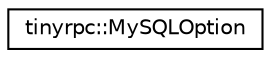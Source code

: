 digraph "类继承关系图"
{
 // LATEX_PDF_SIZE
  edge [fontname="Helvetica",fontsize="10",labelfontname="Helvetica",labelfontsize="10"];
  node [fontname="Helvetica",fontsize="10",shape=record];
  rankdir="LR";
  Node0 [label="tinyrpc::MySQLOption",height=0.2,width=0.4,color="black", fillcolor="white", style="filled",URL="$structtinyrpc_1_1MySQLOption.html",tooltip=" "];
}
